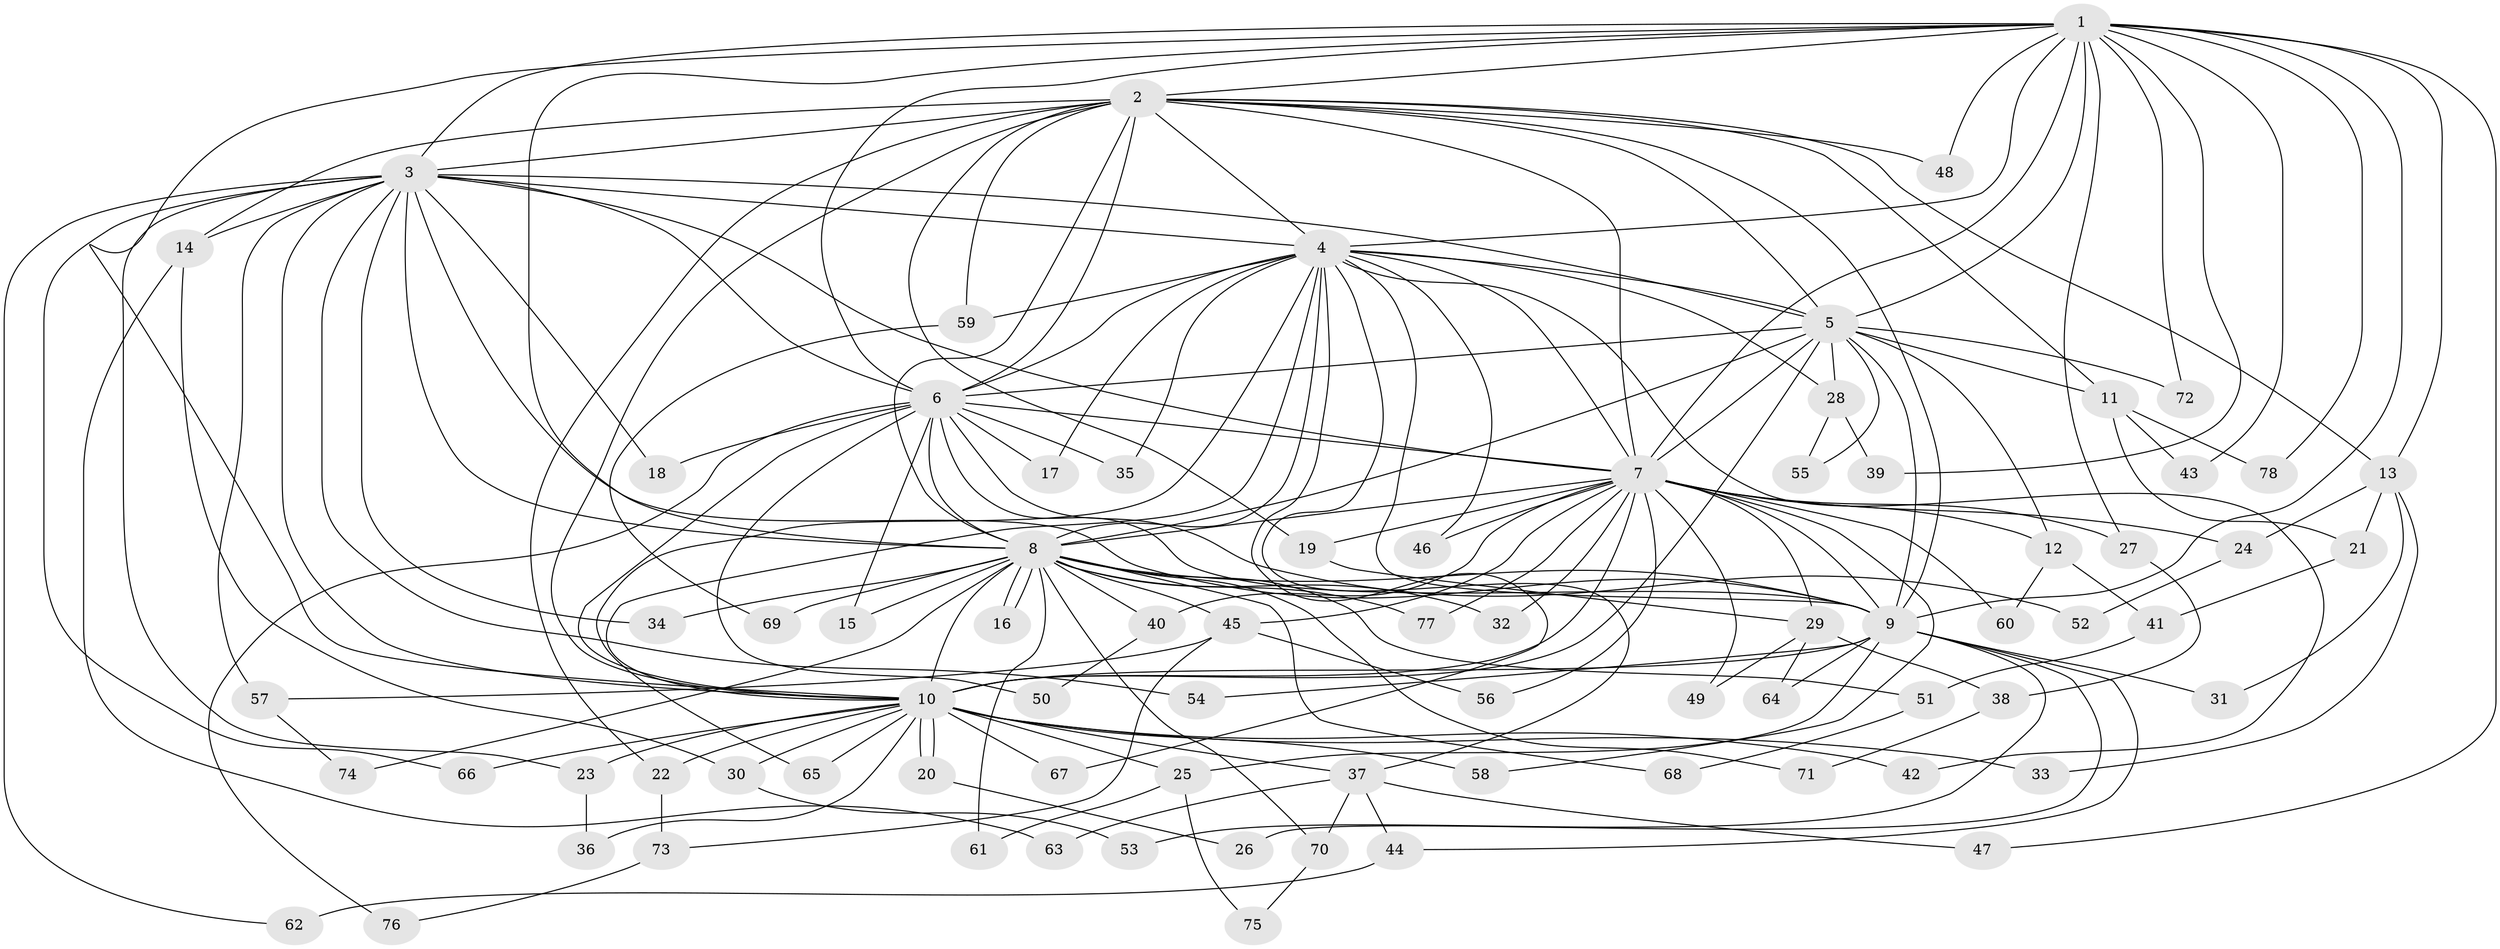 // coarse degree distribution, {10: 0.041666666666666664, 11: 0.041666666666666664, 16: 0.041666666666666664, 9: 0.125, 15: 0.041666666666666664, 5: 0.125, 8: 0.041666666666666664, 7: 0.041666666666666664, 3: 0.20833333333333334, 4: 0.125, 2: 0.08333333333333333, 6: 0.08333333333333333}
// Generated by graph-tools (version 1.1) at 2025/49/03/04/25 22:49:34]
// undirected, 78 vertices, 181 edges
graph export_dot {
  node [color=gray90,style=filled];
  1;
  2;
  3;
  4;
  5;
  6;
  7;
  8;
  9;
  10;
  11;
  12;
  13;
  14;
  15;
  16;
  17;
  18;
  19;
  20;
  21;
  22;
  23;
  24;
  25;
  26;
  27;
  28;
  29;
  30;
  31;
  32;
  33;
  34;
  35;
  36;
  37;
  38;
  39;
  40;
  41;
  42;
  43;
  44;
  45;
  46;
  47;
  48;
  49;
  50;
  51;
  52;
  53;
  54;
  55;
  56;
  57;
  58;
  59;
  60;
  61;
  62;
  63;
  64;
  65;
  66;
  67;
  68;
  69;
  70;
  71;
  72;
  73;
  74;
  75;
  76;
  77;
  78;
  1 -- 2;
  1 -- 3;
  1 -- 4;
  1 -- 5;
  1 -- 6;
  1 -- 7;
  1 -- 8;
  1 -- 9;
  1 -- 10;
  1 -- 13;
  1 -- 27;
  1 -- 39;
  1 -- 43;
  1 -- 47;
  1 -- 48;
  1 -- 72;
  1 -- 78;
  2 -- 3;
  2 -- 4;
  2 -- 5;
  2 -- 6;
  2 -- 7;
  2 -- 8;
  2 -- 9;
  2 -- 10;
  2 -- 11;
  2 -- 13;
  2 -- 14;
  2 -- 19;
  2 -- 22;
  2 -- 48;
  2 -- 59;
  3 -- 4;
  3 -- 5;
  3 -- 6;
  3 -- 7;
  3 -- 8;
  3 -- 9;
  3 -- 10;
  3 -- 14;
  3 -- 18;
  3 -- 23;
  3 -- 34;
  3 -- 54;
  3 -- 57;
  3 -- 62;
  3 -- 66;
  4 -- 5;
  4 -- 6;
  4 -- 7;
  4 -- 8;
  4 -- 9;
  4 -- 10;
  4 -- 17;
  4 -- 28;
  4 -- 35;
  4 -- 37;
  4 -- 42;
  4 -- 46;
  4 -- 59;
  4 -- 65;
  4 -- 67;
  5 -- 6;
  5 -- 7;
  5 -- 8;
  5 -- 9;
  5 -- 10;
  5 -- 11;
  5 -- 12;
  5 -- 28;
  5 -- 55;
  5 -- 72;
  6 -- 7;
  6 -- 8;
  6 -- 9;
  6 -- 10;
  6 -- 15;
  6 -- 17;
  6 -- 18;
  6 -- 35;
  6 -- 50;
  6 -- 52;
  6 -- 76;
  7 -- 8;
  7 -- 9;
  7 -- 10;
  7 -- 12;
  7 -- 19;
  7 -- 24;
  7 -- 27;
  7 -- 29;
  7 -- 32;
  7 -- 40;
  7 -- 45;
  7 -- 46;
  7 -- 49;
  7 -- 56;
  7 -- 58;
  7 -- 60;
  7 -- 77;
  8 -- 9;
  8 -- 10;
  8 -- 15;
  8 -- 16;
  8 -- 16;
  8 -- 32;
  8 -- 34;
  8 -- 40;
  8 -- 45;
  8 -- 51;
  8 -- 61;
  8 -- 68;
  8 -- 69;
  8 -- 70;
  8 -- 71;
  8 -- 74;
  8 -- 77;
  9 -- 10;
  9 -- 25;
  9 -- 26;
  9 -- 31;
  9 -- 44;
  9 -- 53;
  9 -- 54;
  9 -- 64;
  10 -- 20;
  10 -- 20;
  10 -- 22;
  10 -- 23;
  10 -- 25;
  10 -- 30;
  10 -- 33;
  10 -- 36;
  10 -- 37;
  10 -- 42;
  10 -- 58;
  10 -- 65;
  10 -- 66;
  10 -- 67;
  11 -- 21;
  11 -- 43;
  11 -- 78;
  12 -- 41;
  12 -- 60;
  13 -- 21;
  13 -- 24;
  13 -- 31;
  13 -- 33;
  14 -- 30;
  14 -- 63;
  19 -- 29;
  20 -- 26;
  21 -- 41;
  22 -- 73;
  23 -- 36;
  24 -- 52;
  25 -- 61;
  25 -- 75;
  27 -- 38;
  28 -- 39;
  28 -- 55;
  29 -- 38;
  29 -- 49;
  29 -- 64;
  30 -- 53;
  37 -- 44;
  37 -- 47;
  37 -- 63;
  37 -- 70;
  38 -- 71;
  40 -- 50;
  41 -- 51;
  44 -- 62;
  45 -- 56;
  45 -- 57;
  45 -- 73;
  51 -- 68;
  57 -- 74;
  59 -- 69;
  70 -- 75;
  73 -- 76;
}
